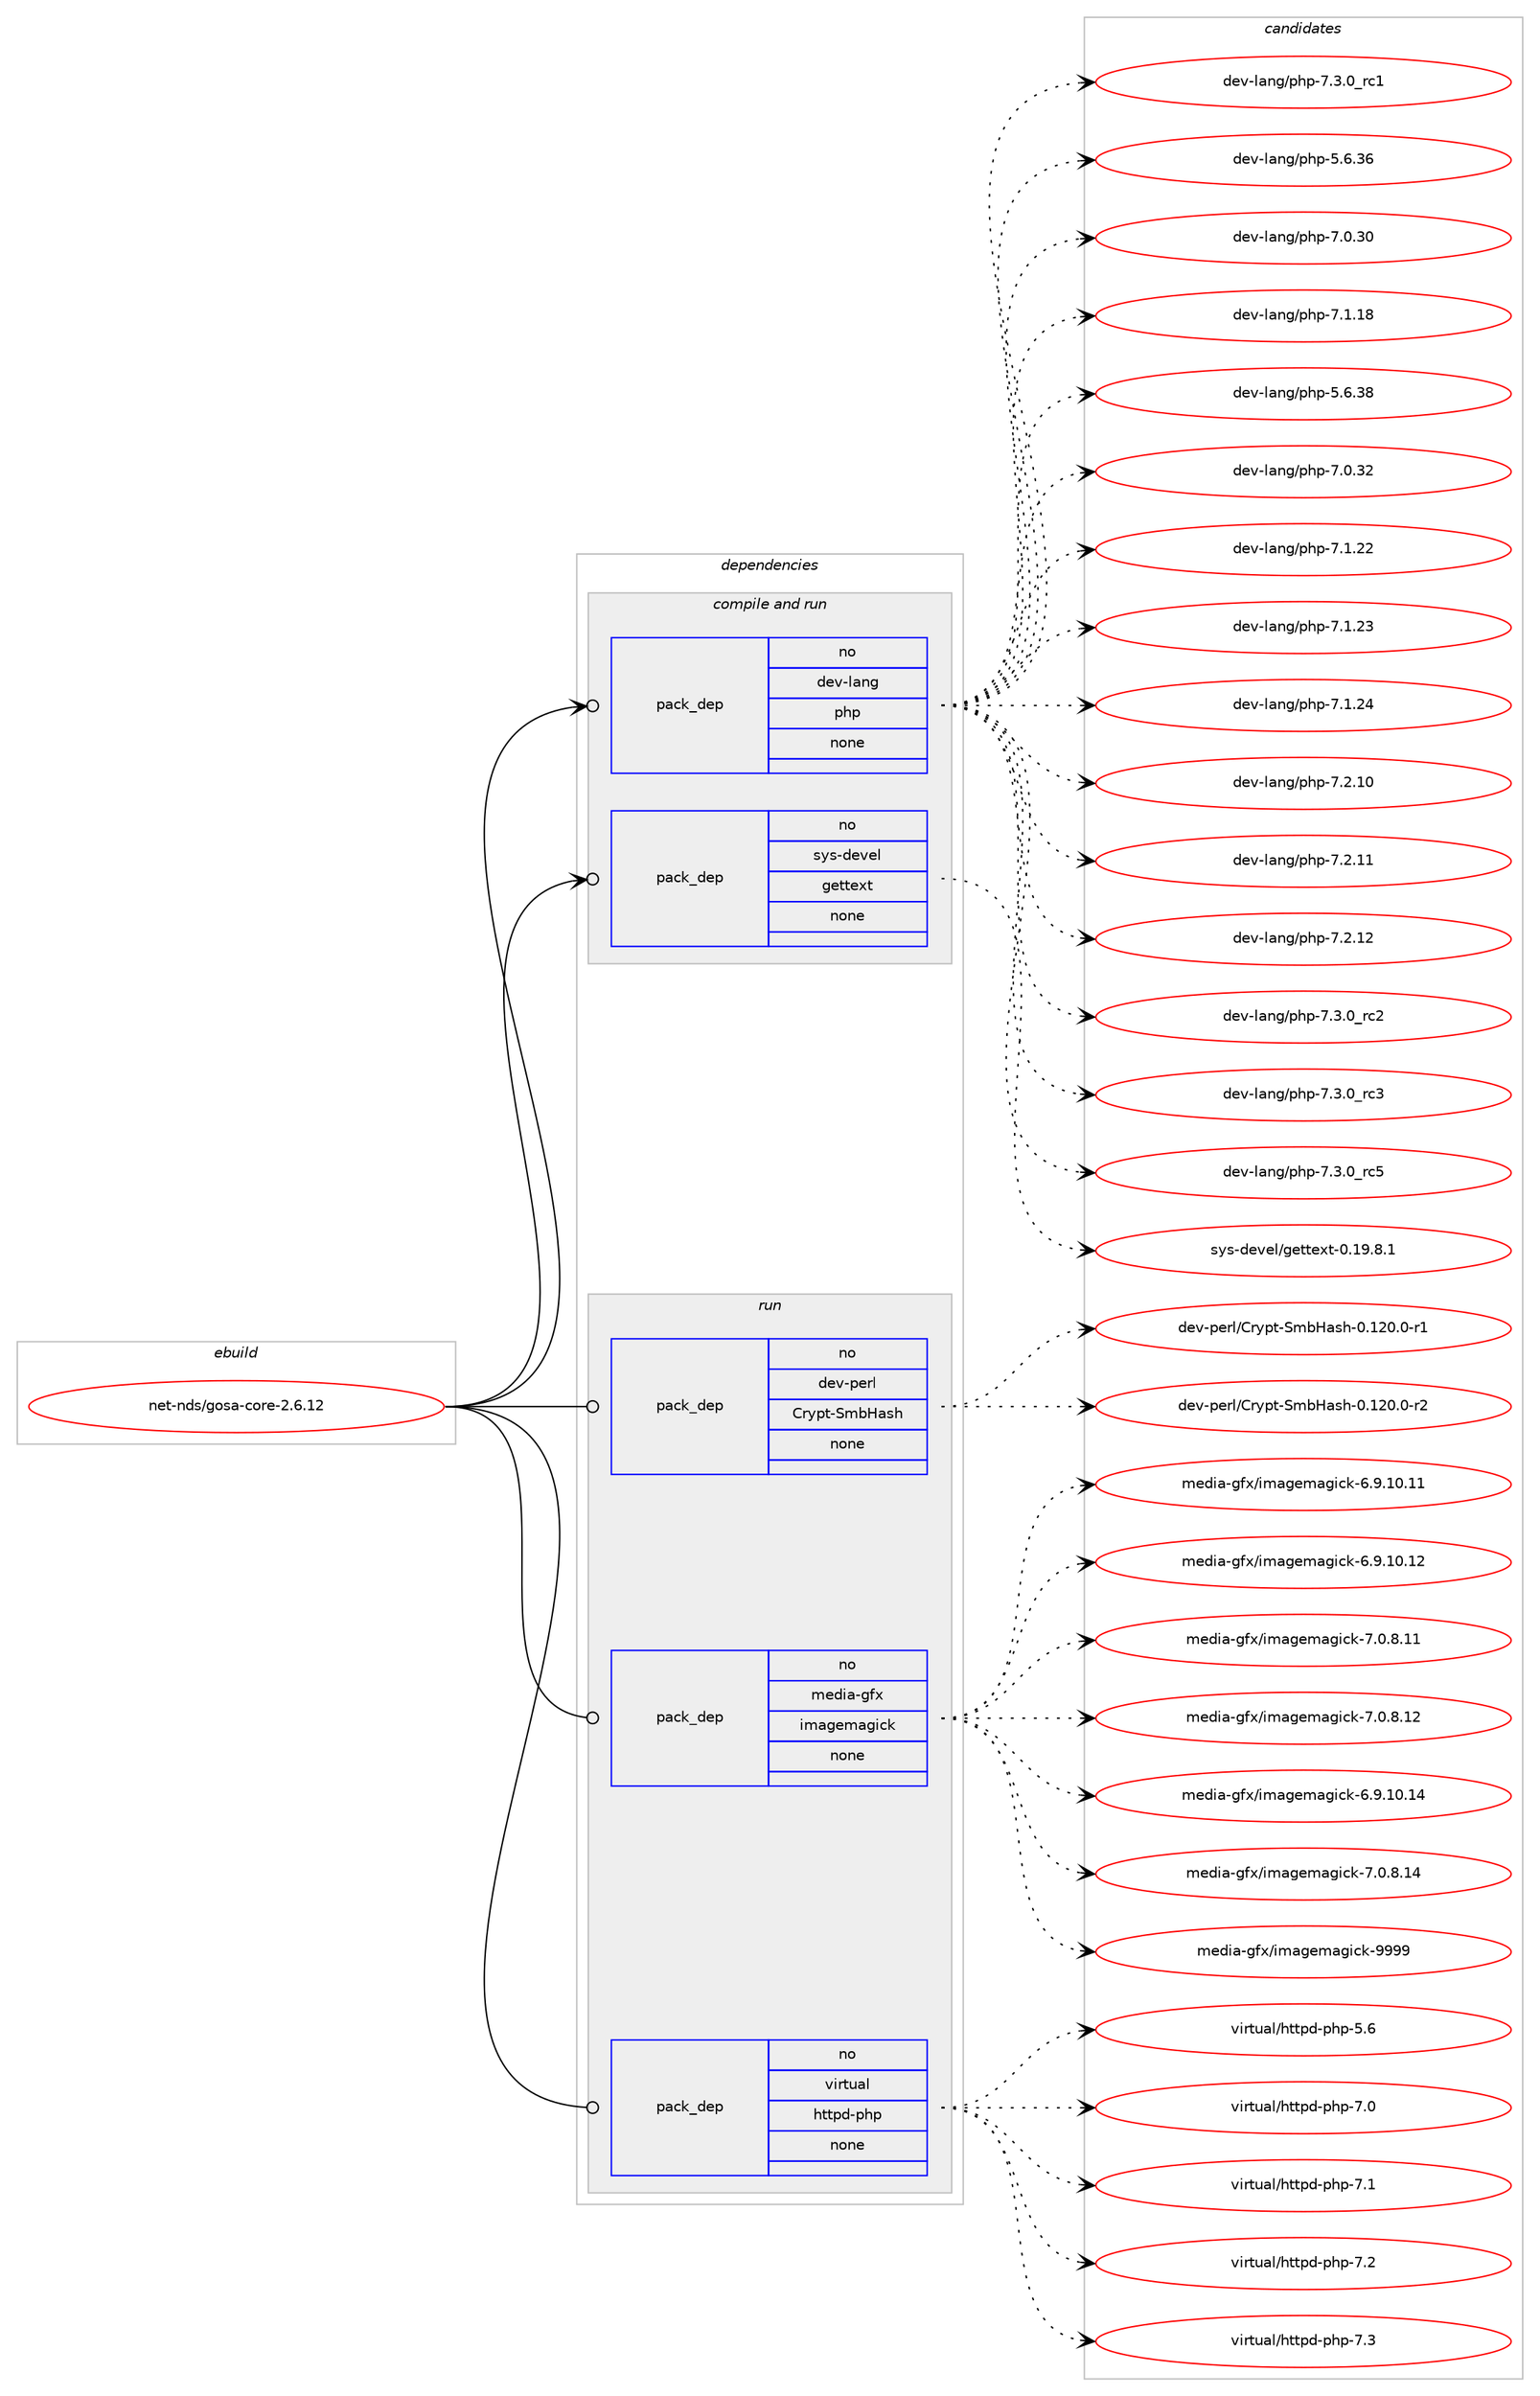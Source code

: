 digraph prolog {

# *************
# Graph options
# *************

newrank=true;
concentrate=true;
compound=true;
graph [rankdir=LR,fontname=Helvetica,fontsize=10,ranksep=1.5];#, ranksep=2.5, nodesep=0.2];
edge  [arrowhead=vee];
node  [fontname=Helvetica,fontsize=10];

# **********
# The ebuild
# **********

subgraph cluster_leftcol {
color=gray;
rank=same;
label=<<i>ebuild</i>>;
id [label="net-nds/gosa-core-2.6.12", color=red, width=4, href="../net-nds/gosa-core-2.6.12.svg"];
}

# ****************
# The dependencies
# ****************

subgraph cluster_midcol {
color=gray;
label=<<i>dependencies</i>>;
subgraph cluster_compile {
fillcolor="#eeeeee";
style=filled;
label=<<i>compile</i>>;
}
subgraph cluster_compileandrun {
fillcolor="#eeeeee";
style=filled;
label=<<i>compile and run</i>>;
subgraph pack4827 {
dependency5944 [label=<<TABLE BORDER="0" CELLBORDER="1" CELLSPACING="0" CELLPADDING="4" WIDTH="220"><TR><TD ROWSPAN="6" CELLPADDING="30">pack_dep</TD></TR><TR><TD WIDTH="110">no</TD></TR><TR><TD>dev-lang</TD></TR><TR><TD>php</TD></TR><TR><TD>none</TD></TR><TR><TD></TD></TR></TABLE>>, shape=none, color=blue];
}
id:e -> dependency5944:w [weight=20,style="solid",arrowhead="odotvee"];
subgraph pack4828 {
dependency5945 [label=<<TABLE BORDER="0" CELLBORDER="1" CELLSPACING="0" CELLPADDING="4" WIDTH="220"><TR><TD ROWSPAN="6" CELLPADDING="30">pack_dep</TD></TR><TR><TD WIDTH="110">no</TD></TR><TR><TD>sys-devel</TD></TR><TR><TD>gettext</TD></TR><TR><TD>none</TD></TR><TR><TD></TD></TR></TABLE>>, shape=none, color=blue];
}
id:e -> dependency5945:w [weight=20,style="solid",arrowhead="odotvee"];
}
subgraph cluster_run {
fillcolor="#eeeeee";
style=filled;
label=<<i>run</i>>;
subgraph pack4829 {
dependency5946 [label=<<TABLE BORDER="0" CELLBORDER="1" CELLSPACING="0" CELLPADDING="4" WIDTH="220"><TR><TD ROWSPAN="6" CELLPADDING="30">pack_dep</TD></TR><TR><TD WIDTH="110">no</TD></TR><TR><TD>dev-perl</TD></TR><TR><TD>Crypt-SmbHash</TD></TR><TR><TD>none</TD></TR><TR><TD></TD></TR></TABLE>>, shape=none, color=blue];
}
id:e -> dependency5946:w [weight=20,style="solid",arrowhead="odot"];
subgraph pack4830 {
dependency5947 [label=<<TABLE BORDER="0" CELLBORDER="1" CELLSPACING="0" CELLPADDING="4" WIDTH="220"><TR><TD ROWSPAN="6" CELLPADDING="30">pack_dep</TD></TR><TR><TD WIDTH="110">no</TD></TR><TR><TD>media-gfx</TD></TR><TR><TD>imagemagick</TD></TR><TR><TD>none</TD></TR><TR><TD></TD></TR></TABLE>>, shape=none, color=blue];
}
id:e -> dependency5947:w [weight=20,style="solid",arrowhead="odot"];
subgraph pack4831 {
dependency5948 [label=<<TABLE BORDER="0" CELLBORDER="1" CELLSPACING="0" CELLPADDING="4" WIDTH="220"><TR><TD ROWSPAN="6" CELLPADDING="30">pack_dep</TD></TR><TR><TD WIDTH="110">no</TD></TR><TR><TD>virtual</TD></TR><TR><TD>httpd-php</TD></TR><TR><TD>none</TD></TR><TR><TD></TD></TR></TABLE>>, shape=none, color=blue];
}
id:e -> dependency5948:w [weight=20,style="solid",arrowhead="odot"];
}
}

# **************
# The candidates
# **************

subgraph cluster_choices {
rank=same;
color=gray;
label=<<i>candidates</i>>;

subgraph choice4827 {
color=black;
nodesep=1;
choice100101118451089711010347112104112455546514648951149949 [label="dev-lang/php-7.3.0_rc1", color=red, width=4,href="../dev-lang/php-7.3.0_rc1.svg"];
choice10010111845108971101034711210411245534654465154 [label="dev-lang/php-5.6.36", color=red, width=4,href="../dev-lang/php-5.6.36.svg"];
choice10010111845108971101034711210411245554648465148 [label="dev-lang/php-7.0.30", color=red, width=4,href="../dev-lang/php-7.0.30.svg"];
choice10010111845108971101034711210411245554649464956 [label="dev-lang/php-7.1.18", color=red, width=4,href="../dev-lang/php-7.1.18.svg"];
choice10010111845108971101034711210411245534654465156 [label="dev-lang/php-5.6.38", color=red, width=4,href="../dev-lang/php-5.6.38.svg"];
choice10010111845108971101034711210411245554648465150 [label="dev-lang/php-7.0.32", color=red, width=4,href="../dev-lang/php-7.0.32.svg"];
choice10010111845108971101034711210411245554649465050 [label="dev-lang/php-7.1.22", color=red, width=4,href="../dev-lang/php-7.1.22.svg"];
choice10010111845108971101034711210411245554649465051 [label="dev-lang/php-7.1.23", color=red, width=4,href="../dev-lang/php-7.1.23.svg"];
choice10010111845108971101034711210411245554649465052 [label="dev-lang/php-7.1.24", color=red, width=4,href="../dev-lang/php-7.1.24.svg"];
choice10010111845108971101034711210411245554650464948 [label="dev-lang/php-7.2.10", color=red, width=4,href="../dev-lang/php-7.2.10.svg"];
choice10010111845108971101034711210411245554650464949 [label="dev-lang/php-7.2.11", color=red, width=4,href="../dev-lang/php-7.2.11.svg"];
choice10010111845108971101034711210411245554650464950 [label="dev-lang/php-7.2.12", color=red, width=4,href="../dev-lang/php-7.2.12.svg"];
choice100101118451089711010347112104112455546514648951149950 [label="dev-lang/php-7.3.0_rc2", color=red, width=4,href="../dev-lang/php-7.3.0_rc2.svg"];
choice100101118451089711010347112104112455546514648951149951 [label="dev-lang/php-7.3.0_rc3", color=red, width=4,href="../dev-lang/php-7.3.0_rc3.svg"];
choice100101118451089711010347112104112455546514648951149953 [label="dev-lang/php-7.3.0_rc5", color=red, width=4,href="../dev-lang/php-7.3.0_rc5.svg"];
dependency5944:e -> choice100101118451089711010347112104112455546514648951149949:w [style=dotted,weight="100"];
dependency5944:e -> choice10010111845108971101034711210411245534654465154:w [style=dotted,weight="100"];
dependency5944:e -> choice10010111845108971101034711210411245554648465148:w [style=dotted,weight="100"];
dependency5944:e -> choice10010111845108971101034711210411245554649464956:w [style=dotted,weight="100"];
dependency5944:e -> choice10010111845108971101034711210411245534654465156:w [style=dotted,weight="100"];
dependency5944:e -> choice10010111845108971101034711210411245554648465150:w [style=dotted,weight="100"];
dependency5944:e -> choice10010111845108971101034711210411245554649465050:w [style=dotted,weight="100"];
dependency5944:e -> choice10010111845108971101034711210411245554649465051:w [style=dotted,weight="100"];
dependency5944:e -> choice10010111845108971101034711210411245554649465052:w [style=dotted,weight="100"];
dependency5944:e -> choice10010111845108971101034711210411245554650464948:w [style=dotted,weight="100"];
dependency5944:e -> choice10010111845108971101034711210411245554650464949:w [style=dotted,weight="100"];
dependency5944:e -> choice10010111845108971101034711210411245554650464950:w [style=dotted,weight="100"];
dependency5944:e -> choice100101118451089711010347112104112455546514648951149950:w [style=dotted,weight="100"];
dependency5944:e -> choice100101118451089711010347112104112455546514648951149951:w [style=dotted,weight="100"];
dependency5944:e -> choice100101118451089711010347112104112455546514648951149953:w [style=dotted,weight="100"];
}
subgraph choice4828 {
color=black;
nodesep=1;
choice1151211154510010111810110847103101116116101120116454846495746564649 [label="sys-devel/gettext-0.19.8.1", color=red, width=4,href="../sys-devel/gettext-0.19.8.1.svg"];
dependency5945:e -> choice1151211154510010111810110847103101116116101120116454846495746564649:w [style=dotted,weight="100"];
}
subgraph choice4829 {
color=black;
nodesep=1;
choice100101118451121011141084767114121112116458310998729711510445484649504846484511449 [label="dev-perl/Crypt-SmbHash-0.120.0-r1", color=red, width=4,href="../dev-perl/Crypt-SmbHash-0.120.0-r1.svg"];
choice100101118451121011141084767114121112116458310998729711510445484649504846484511450 [label="dev-perl/Crypt-SmbHash-0.120.0-r2", color=red, width=4,href="../dev-perl/Crypt-SmbHash-0.120.0-r2.svg"];
dependency5946:e -> choice100101118451121011141084767114121112116458310998729711510445484649504846484511449:w [style=dotted,weight="100"];
dependency5946:e -> choice100101118451121011141084767114121112116458310998729711510445484649504846484511450:w [style=dotted,weight="100"];
}
subgraph choice4830 {
color=black;
nodesep=1;
choice10910110010597451031021204710510997103101109971031059910745544657464948464949 [label="media-gfx/imagemagick-6.9.10.11", color=red, width=4,href="../media-gfx/imagemagick-6.9.10.11.svg"];
choice10910110010597451031021204710510997103101109971031059910745544657464948464950 [label="media-gfx/imagemagick-6.9.10.12", color=red, width=4,href="../media-gfx/imagemagick-6.9.10.12.svg"];
choice109101100105974510310212047105109971031011099710310599107455546484656464949 [label="media-gfx/imagemagick-7.0.8.11", color=red, width=4,href="../media-gfx/imagemagick-7.0.8.11.svg"];
choice109101100105974510310212047105109971031011099710310599107455546484656464950 [label="media-gfx/imagemagick-7.0.8.12", color=red, width=4,href="../media-gfx/imagemagick-7.0.8.12.svg"];
choice10910110010597451031021204710510997103101109971031059910745544657464948464952 [label="media-gfx/imagemagick-6.9.10.14", color=red, width=4,href="../media-gfx/imagemagick-6.9.10.14.svg"];
choice109101100105974510310212047105109971031011099710310599107455546484656464952 [label="media-gfx/imagemagick-7.0.8.14", color=red, width=4,href="../media-gfx/imagemagick-7.0.8.14.svg"];
choice1091011001059745103102120471051099710310110997103105991074557575757 [label="media-gfx/imagemagick-9999", color=red, width=4,href="../media-gfx/imagemagick-9999.svg"];
dependency5947:e -> choice10910110010597451031021204710510997103101109971031059910745544657464948464949:w [style=dotted,weight="100"];
dependency5947:e -> choice10910110010597451031021204710510997103101109971031059910745544657464948464950:w [style=dotted,weight="100"];
dependency5947:e -> choice109101100105974510310212047105109971031011099710310599107455546484656464949:w [style=dotted,weight="100"];
dependency5947:e -> choice109101100105974510310212047105109971031011099710310599107455546484656464950:w [style=dotted,weight="100"];
dependency5947:e -> choice10910110010597451031021204710510997103101109971031059910745544657464948464952:w [style=dotted,weight="100"];
dependency5947:e -> choice109101100105974510310212047105109971031011099710310599107455546484656464952:w [style=dotted,weight="100"];
dependency5947:e -> choice1091011001059745103102120471051099710310110997103105991074557575757:w [style=dotted,weight="100"];
}
subgraph choice4831 {
color=black;
nodesep=1;
choice11810511411611797108471041161161121004511210411245534654 [label="virtual/httpd-php-5.6", color=red, width=4,href="../virtual/httpd-php-5.6.svg"];
choice11810511411611797108471041161161121004511210411245554648 [label="virtual/httpd-php-7.0", color=red, width=4,href="../virtual/httpd-php-7.0.svg"];
choice11810511411611797108471041161161121004511210411245554649 [label="virtual/httpd-php-7.1", color=red, width=4,href="../virtual/httpd-php-7.1.svg"];
choice11810511411611797108471041161161121004511210411245554650 [label="virtual/httpd-php-7.2", color=red, width=4,href="../virtual/httpd-php-7.2.svg"];
choice11810511411611797108471041161161121004511210411245554651 [label="virtual/httpd-php-7.3", color=red, width=4,href="../virtual/httpd-php-7.3.svg"];
dependency5948:e -> choice11810511411611797108471041161161121004511210411245534654:w [style=dotted,weight="100"];
dependency5948:e -> choice11810511411611797108471041161161121004511210411245554648:w [style=dotted,weight="100"];
dependency5948:e -> choice11810511411611797108471041161161121004511210411245554649:w [style=dotted,weight="100"];
dependency5948:e -> choice11810511411611797108471041161161121004511210411245554650:w [style=dotted,weight="100"];
dependency5948:e -> choice11810511411611797108471041161161121004511210411245554651:w [style=dotted,weight="100"];
}
}

}
